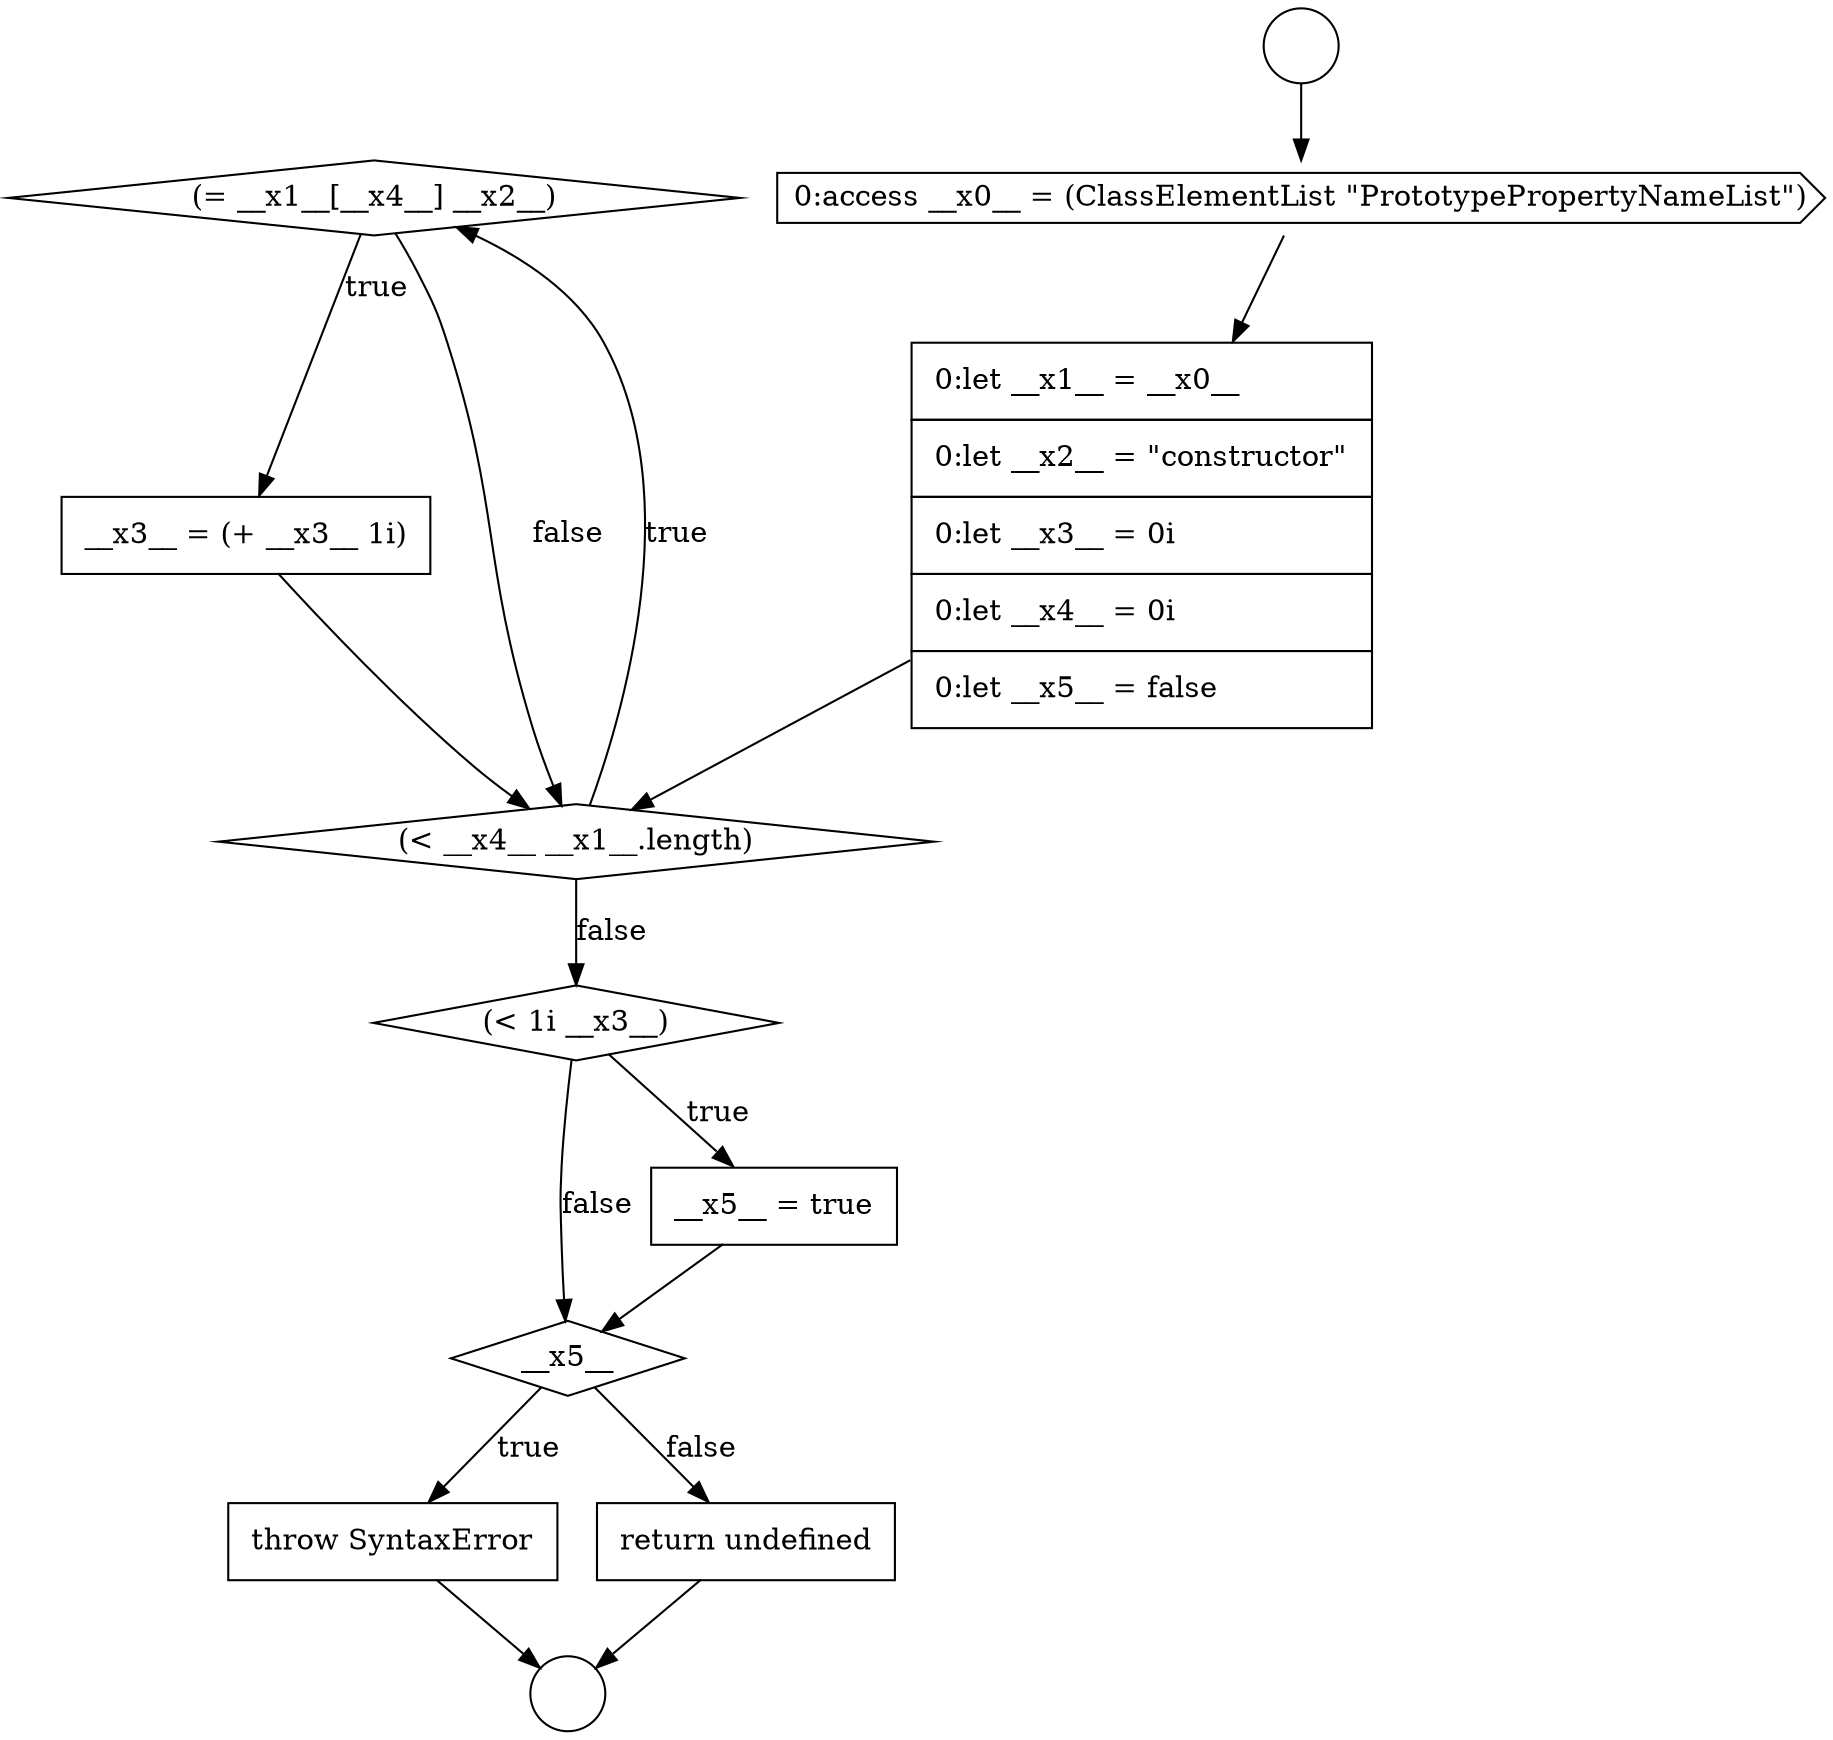 digraph {
  node19282 [shape=diamond, label=<<font color="black">(= __x1__[__x4__] __x2__)</font>> color="black" fillcolor="white" style=filled]
  node19286 [shape=diamond, label=<<font color="black">__x5__</font>> color="black" fillcolor="white" style=filled]
  node19280 [shape=none, margin=0, label=<<font color="black">
    <table border="0" cellborder="1" cellspacing="0" cellpadding="10">
      <tr><td align="left">0:let __x1__ = __x0__</td></tr>
      <tr><td align="left">0:let __x2__ = &quot;constructor&quot;</td></tr>
      <tr><td align="left">0:let __x3__ = 0i</td></tr>
      <tr><td align="left">0:let __x4__ = 0i</td></tr>
      <tr><td align="left">0:let __x5__ = false</td></tr>
    </table>
  </font>> color="black" fillcolor="white" style=filled]
  node19287 [shape=none, margin=0, label=<<font color="black">
    <table border="0" cellborder="1" cellspacing="0" cellpadding="10">
      <tr><td align="left">throw SyntaxError</td></tr>
    </table>
  </font>> color="black" fillcolor="white" style=filled]
  node19277 [shape=circle label=" " color="black" fillcolor="white" style=filled]
  node19283 [shape=none, margin=0, label=<<font color="black">
    <table border="0" cellborder="1" cellspacing="0" cellpadding="10">
      <tr><td align="left">__x3__ = (+ __x3__ 1i)</td></tr>
    </table>
  </font>> color="black" fillcolor="white" style=filled]
  node19288 [shape=none, margin=0, label=<<font color="black">
    <table border="0" cellborder="1" cellspacing="0" cellpadding="10">
      <tr><td align="left">return undefined</td></tr>
    </table>
  </font>> color="black" fillcolor="white" style=filled]
  node19284 [shape=diamond, label=<<font color="black">(&lt; 1i __x3__)</font>> color="black" fillcolor="white" style=filled]
  node19285 [shape=none, margin=0, label=<<font color="black">
    <table border="0" cellborder="1" cellspacing="0" cellpadding="10">
      <tr><td align="left">__x5__ = true</td></tr>
    </table>
  </font>> color="black" fillcolor="white" style=filled]
  node19278 [shape=circle label=" " color="black" fillcolor="white" style=filled]
  node19279 [shape=cds, label=<<font color="black">0:access __x0__ = (ClassElementList &quot;PrototypePropertyNameList&quot;)</font>> color="black" fillcolor="white" style=filled]
  node19281 [shape=diamond, label=<<font color="black">(&lt; __x4__ __x1__.length)</font>> color="black" fillcolor="white" style=filled]
  node19282 -> node19283 [label=<<font color="black">true</font>> color="black"]
  node19282 -> node19281 [label=<<font color="black">false</font>> color="black"]
  node19280 -> node19281 [ color="black"]
  node19286 -> node19287 [label=<<font color="black">true</font>> color="black"]
  node19286 -> node19288 [label=<<font color="black">false</font>> color="black"]
  node19284 -> node19285 [label=<<font color="black">true</font>> color="black"]
  node19284 -> node19286 [label=<<font color="black">false</font>> color="black"]
  node19279 -> node19280 [ color="black"]
  node19288 -> node19278 [ color="black"]
  node19277 -> node19279 [ color="black"]
  node19283 -> node19281 [ color="black"]
  node19281 -> node19282 [label=<<font color="black">true</font>> color="black"]
  node19281 -> node19284 [label=<<font color="black">false</font>> color="black"]
  node19285 -> node19286 [ color="black"]
  node19287 -> node19278 [ color="black"]
}
